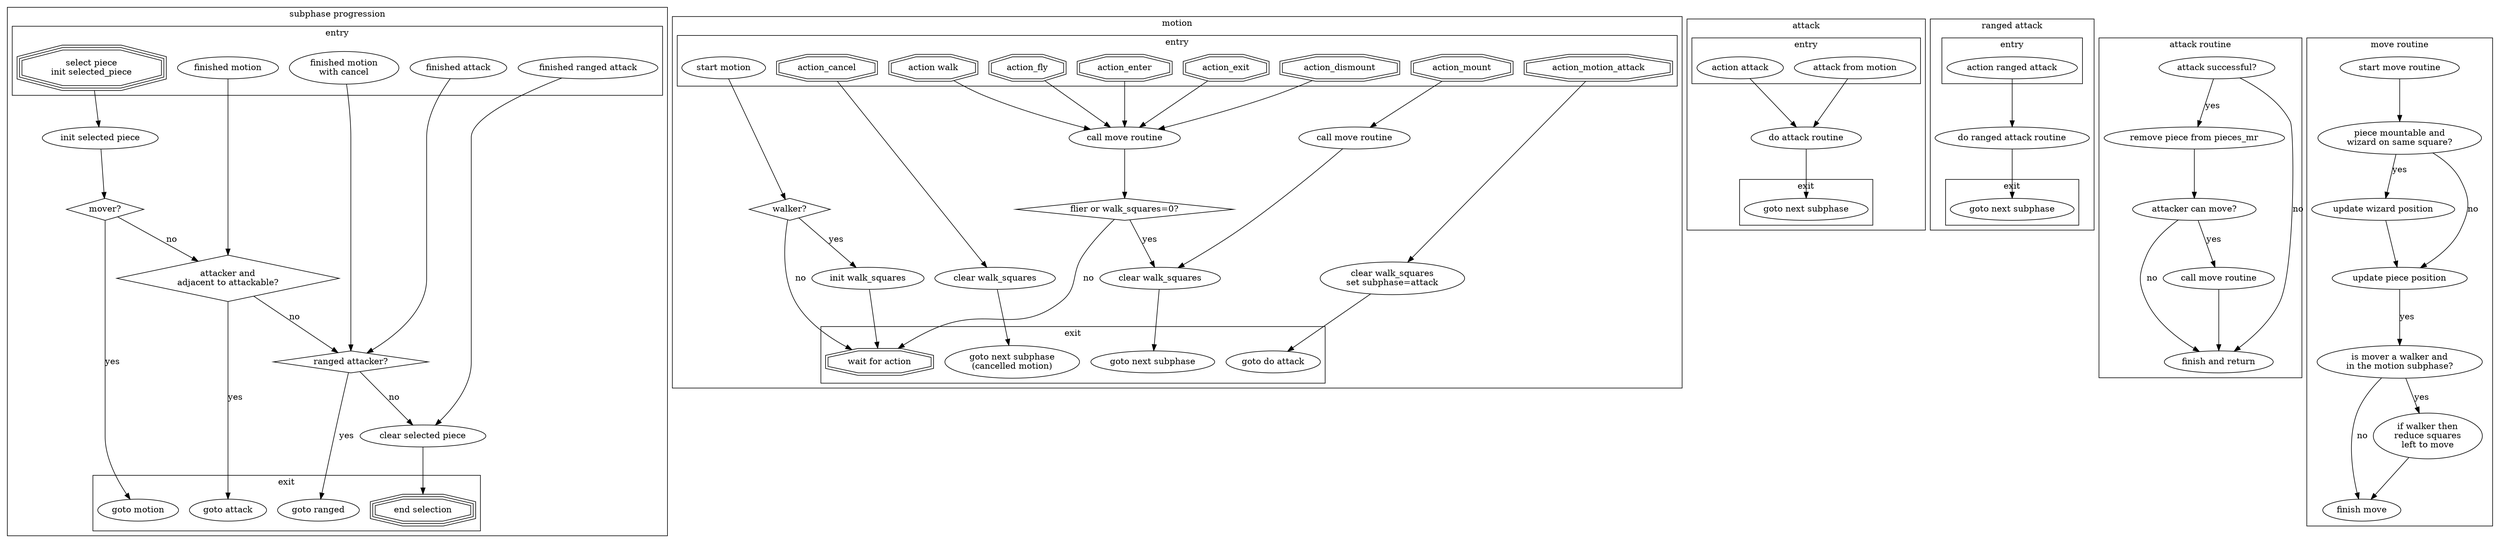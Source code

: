 digraph simple_hierarchy {

  subgraph cluster_subphase_control {
    label="subphase progression"
    subgraph cluster_control_entry {
      label="entry"
      action_select_piece [label="select piece\ninit selected_piece" shape="tripleoctagon"];
      subphase_motion [label="finished motion"]
      subphase_motion_cancelled [label="finished motion\nwith cancel"]
      subphase_attack [label="finished attack"]
      subphase_ranged [label="finished ranged attack"]
    }
    init_selection [label="init selected piece"]
    moverp [label="mover?" shape="diamond"];
    attackerp [label="attacker and\nadjacent to attackable?" shape="diamond"];
    rangedp [label="ranged attacker?" shape="diamond"];
    clear_selection [label="clear selected piece"]
    subgraph cluster_control_exit {
      label="exit";
      goto_attack [label="goto attack"];
      goto_motion [label="goto motion"];
      goto_ranged [label="goto ranged"]
      end_select [label="end selection" shape="tripleoctagon"]
    }
  }
  action_select_piece->init_selection
  init_selection->moverp
  subphase_motion->attackerp
  subphase_motion_cancelled->rangedp
  subphase_attack->rangedp
  subphase_ranged->clear_selection
  clear_selection->end_select

  moverp->goto_motion [label="yes"]
  moverp->attackerp [label="no"]
  attackerp->goto_attack [label="yes"]
  attackerp->rangedp [label="no"]
  rangedp->goto_ranged [label="yes"]
  rangedp->clear_selection [label="no"]


  subgraph cluster_move {
    label="motion"
    subgraph cluster_motion_entry {
      label="entry"
      start_motion [label="start motion"]
      action_walk [label="action walk" shape="doubleoctagon"]
      action_fly [shape="doubleoctagon"]
      action_cancel [shape="doubleoctagon"]
      action_enter [shape="doubleoctagon"]
      action_exit [shape="doubleoctagon"]
      action_mount [shape="doubleoctagon"]
      action_dismount [shape="doubleoctagon"]
      action_motion_attack [shape="doubleoctagon"]
    }
    init_motion [label="walker?" shape="diamond"]
    init_walker [label="init walk_squares"]

    do_move [label="call move routine"]
    do_move1 [label="call move routine"]
    continue [label="flier or walk_squares=0?" shape="diamond"]

    end_move [label="clear walk_squares"]
    end_move1 [label="clear walk_squares"]
    end_to_attack [label="clear walk_squares\nset subphase=attack"]

    subgraph cluster_motion_exit {
      label="exit"
      motion_wait_for_action [label="wait for action" shape="doubleoctagon"]
      done_motion_cancelled [label="goto next subphase\n(cancelled motion)"]
      done_motion [label="goto next subphase"]
      motion_do_attack[label="goto do attack"]
    }
  }
  start_motion->init_motion
  init_motion->motion_wait_for_action [label="no"]
  init_motion->init_walker [label="yes"]
  init_walker->motion_wait_for_action

  action_walk->do_move
  action_fly->do_move
  action_enter->do_move
  action_exit->do_move
  action_mount->do_move1
  action_dismount->do_move
  action_cancel->end_move1

  do_move->continue
  do_move1->end_move
  continue->end_move[label="yes"]
  continue->motion_wait_for_action[label="no"]
  action_motion_attack->end_to_attack
  end_to_attack->motion_do_attack
  end_move->done_motion
  end_move1->done_motion_cancelled

  subgraph cluster_attack {
    label="attack"
    subgraph cluster_attack_entry {
      label="entry"
      action_attack [label="action attack" shaped="doubleoctagon"]
      attack_from_motion [label="attack from motion"]
    }
    do_attack [label="do attack routine"]

    subgraph cluster_attack_exit {
      label="exit"
      exit_attack [label="goto next subphase"]
    }

    action_attack->do_attack
    attack_from_motion->do_attack
    do_attack->exit_attack
  }


  subgraph cluster_ranged {
    label="ranged attack"
    subgraph cluster_ranged_entry {
      label="entry"
      action_ranged [label="action ranged attack" shaped="doubleoctagon"]
    }
    do_ranged [label="do ranged attack routine"]

    subgraph cluster_ranged_exit {
      label="exit"
      exit_ranged [label="goto next subphase"]
    }

    action_ranged->do_ranged
    do_ranged->exit_ranged
  }
  subgraph cluster_attack_routine {
    label="attack routine";
    ra_do_attack [label="attack successful?"]
    ra_kill_piece [label="remove piece from pieces_mr"]
    ra_move_killerp [label="attacker can move?"]
    ra_finish_attack [label="finish and return"]
    ra_attack_move_piece [label="call move routine"]
  }

  ra_do_attack->ra_kill_piece [label="yes"];
  ra_do_attack->ra_finish_attack [label="no"];
  ra_kill_piece->ra_move_killerp;
  ra_move_killerp->ra_attack_move_piece[label="yes"]
  ra_move_killerp->ra_finish_attack [label="no"];
  ra_attack_move_piece->ra_finish_attack

  subgraph cluster_move_piece_routine {
    label="move routine";
    rm_start_move [label="start move routine" shape="ellipse"]
    rm_move_piece [label="piece mountable and\nwizard on same square?"]
    rm_update_wizard [label="update wizard position"]
    rm_update_piece [label="update piece position"]
    rm_check_walker [label="is mover a walker and\nin the motion subphase?"]
    rm_reduce [label="if walker then\nreduce squares\nleft to move"];
    rm_finish_move [label="finish move"]
  }
  rm_start_move->rm_move_piece
  rm_move_piece->rm_update_wizard [label="yes"]
  rm_move_piece->rm_update_piece [label="no"]
  rm_update_wizard->rm_update_piece
  rm_update_piece->rm_check_walker [label="yes"]
  rm_check_walker->rm_finish_move [label="no"]
  rm_check_walker->rm_reduce [label="yes"]
  rm_reduce->rm_finish_move
}